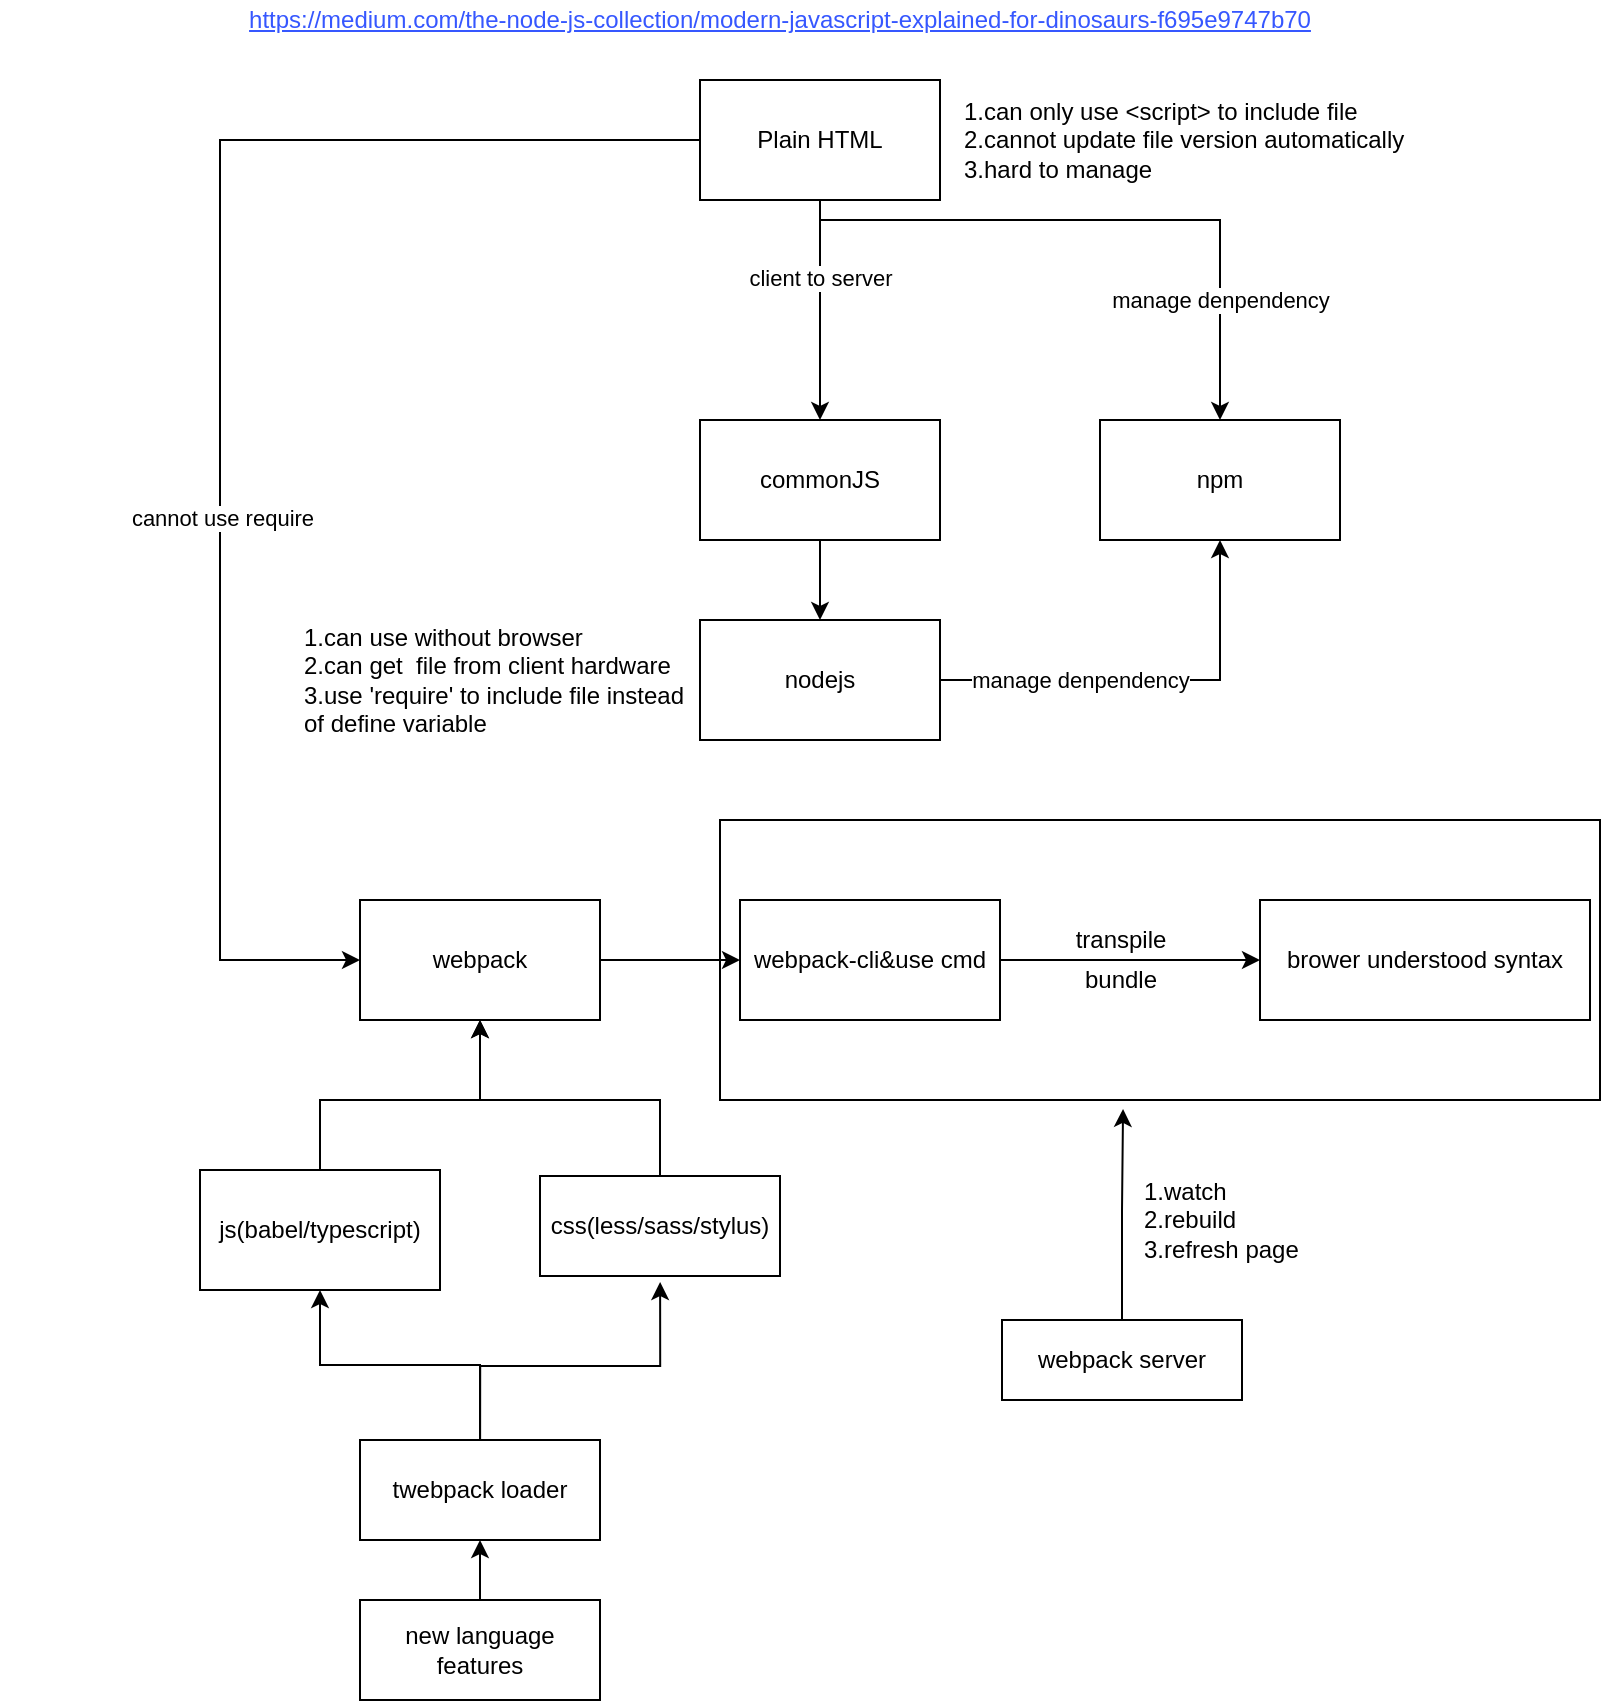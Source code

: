 <mxfile version="14.8.6" type="github">
  <diagram id="wMsbm8-88SX9Iofy6eRz" name="Page-1">
    <mxGraphModel dx="925" dy="605" grid="1" gridSize="10" guides="1" tooltips="1" connect="1" arrows="1" fold="1" page="1" pageScale="1" pageWidth="827" pageHeight="1169" math="0" shadow="0">
      <root>
        <mxCell id="0" />
        <mxCell id="1" parent="0" />
        <mxCell id="diZWMuCWypZWr5fR8un2-49" value="" style="rounded=0;whiteSpace=wrap;html=1;" vertex="1" parent="1">
          <mxGeometry x="370" y="420" width="440" height="140" as="geometry" />
        </mxCell>
        <mxCell id="diZWMuCWypZWr5fR8un2-19" style="edgeStyle=orthogonalEdgeStyle;rounded=0;orthogonalLoop=1;jettySize=auto;html=1;exitX=0.5;exitY=1;exitDx=0;exitDy=0;entryX=0.5;entryY=0;entryDx=0;entryDy=0;" edge="1" parent="1" source="diZWMuCWypZWr5fR8un2-1" target="diZWMuCWypZWr5fR8un2-12">
          <mxGeometry relative="1" as="geometry">
            <Array as="points" />
          </mxGeometry>
        </mxCell>
        <mxCell id="diZWMuCWypZWr5fR8un2-20" value="client to server" style="edgeLabel;html=1;align=center;verticalAlign=middle;resizable=0;points=[];" vertex="1" connectable="0" parent="diZWMuCWypZWr5fR8un2-19">
          <mxGeometry x="-0.582" y="1" relative="1" as="geometry">
            <mxPoint x="-1" y="16" as="offset" />
          </mxGeometry>
        </mxCell>
        <mxCell id="diZWMuCWypZWr5fR8un2-22" style="edgeStyle=orthogonalEdgeStyle;rounded=0;orthogonalLoop=1;jettySize=auto;html=1;entryX=0.5;entryY=0;entryDx=0;entryDy=0;" edge="1" parent="1" source="diZWMuCWypZWr5fR8un2-1" target="diZWMuCWypZWr5fR8un2-2">
          <mxGeometry relative="1" as="geometry">
            <Array as="points">
              <mxPoint x="420" y="120" />
              <mxPoint x="620" y="120" />
            </Array>
          </mxGeometry>
        </mxCell>
        <mxCell id="diZWMuCWypZWr5fR8un2-26" style="edgeStyle=orthogonalEdgeStyle;rounded=0;orthogonalLoop=1;jettySize=auto;html=1;exitX=0;exitY=0.5;exitDx=0;exitDy=0;entryX=0;entryY=0.5;entryDx=0;entryDy=0;" edge="1" parent="1" source="diZWMuCWypZWr5fR8un2-1" target="diZWMuCWypZWr5fR8un2-25">
          <mxGeometry relative="1" as="geometry">
            <Array as="points">
              <mxPoint x="120" y="80" />
              <mxPoint x="120" y="490" />
            </Array>
          </mxGeometry>
        </mxCell>
        <mxCell id="diZWMuCWypZWr5fR8un2-27" value="cannot use require" style="edgeLabel;html=1;align=center;verticalAlign=middle;resizable=0;points=[];" vertex="1" connectable="0" parent="diZWMuCWypZWr5fR8un2-26">
          <mxGeometry x="0.12" y="1" relative="1" as="geometry">
            <mxPoint y="26" as="offset" />
          </mxGeometry>
        </mxCell>
        <mxCell id="diZWMuCWypZWr5fR8un2-1" value="Plain HTML" style="rounded=0;whiteSpace=wrap;html=1;" vertex="1" parent="1">
          <mxGeometry x="360" y="50" width="120" height="60" as="geometry" />
        </mxCell>
        <mxCell id="diZWMuCWypZWr5fR8un2-2" value="npm" style="whiteSpace=wrap;html=1;rounded=0;" vertex="1" parent="1">
          <mxGeometry x="560" y="220" width="120" height="60" as="geometry" />
        </mxCell>
        <mxCell id="diZWMuCWypZWr5fR8un2-9" value="1.can only use &amp;lt;script&amp;gt; to include file&lt;br&gt;2.cannot update file version automatically&lt;br&gt;3.hard to manage" style="text;html=1;strokeColor=none;fillColor=none;align=left;verticalAlign=middle;whiteSpace=wrap;rounded=0;" vertex="1" parent="1">
          <mxGeometry x="490" y="50" width="296" height="60" as="geometry" />
        </mxCell>
        <mxCell id="diZWMuCWypZWr5fR8un2-10" value="1.can use without browser&lt;br&gt;2.can get&amp;nbsp; file from client hardware&lt;br&gt;3.use &#39;require&#39; to include file instead of define variable" style="text;html=1;strokeColor=none;fillColor=none;align=left;verticalAlign=middle;whiteSpace=wrap;rounded=0;" vertex="1" parent="1">
          <mxGeometry x="160" y="320" width="200" height="60" as="geometry" />
        </mxCell>
        <mxCell id="diZWMuCWypZWr5fR8un2-17" value="" style="edgeStyle=orthogonalEdgeStyle;rounded=0;orthogonalLoop=1;jettySize=auto;html=1;" edge="1" parent="1" source="diZWMuCWypZWr5fR8un2-12" target="diZWMuCWypZWr5fR8un2-16">
          <mxGeometry relative="1" as="geometry" />
        </mxCell>
        <mxCell id="diZWMuCWypZWr5fR8un2-12" value="commonJS" style="whiteSpace=wrap;html=1;rounded=0;" vertex="1" parent="1">
          <mxGeometry x="360" y="220" width="120" height="60" as="geometry" />
        </mxCell>
        <mxCell id="diZWMuCWypZWr5fR8un2-21" style="edgeStyle=orthogonalEdgeStyle;rounded=0;orthogonalLoop=1;jettySize=auto;html=1;exitX=1;exitY=0.5;exitDx=0;exitDy=0;entryX=0.5;entryY=1;entryDx=0;entryDy=0;" edge="1" parent="1" source="diZWMuCWypZWr5fR8un2-16" target="diZWMuCWypZWr5fR8un2-2">
          <mxGeometry relative="1" as="geometry" />
        </mxCell>
        <mxCell id="diZWMuCWypZWr5fR8un2-23" value="manage denpendency" style="edgeLabel;html=1;align=center;verticalAlign=middle;resizable=0;points=[];" vertex="1" connectable="0" parent="diZWMuCWypZWr5fR8un2-21">
          <mxGeometry x="-0.331" y="-4" relative="1" as="geometry">
            <mxPoint y="-4" as="offset" />
          </mxGeometry>
        </mxCell>
        <mxCell id="diZWMuCWypZWr5fR8un2-16" value="nodejs" style="whiteSpace=wrap;html=1;rounded=0;" vertex="1" parent="1">
          <mxGeometry x="360" y="320" width="120" height="60" as="geometry" />
        </mxCell>
        <mxCell id="diZWMuCWypZWr5fR8un2-24" value="manage denpendency" style="edgeLabel;html=1;align=center;verticalAlign=middle;resizable=0;points=[];" vertex="1" connectable="0" parent="1">
          <mxGeometry x="619.997" y="160.0" as="geometry" />
        </mxCell>
        <mxCell id="diZWMuCWypZWr5fR8un2-46" value="" style="edgeStyle=orthogonalEdgeStyle;rounded=0;orthogonalLoop=1;jettySize=auto;html=1;" edge="1" parent="1" source="diZWMuCWypZWr5fR8un2-25" target="diZWMuCWypZWr5fR8un2-45">
          <mxGeometry relative="1" as="geometry" />
        </mxCell>
        <mxCell id="diZWMuCWypZWr5fR8un2-25" value="webpack" style="rounded=0;whiteSpace=wrap;html=1;" vertex="1" parent="1">
          <mxGeometry x="190" y="460" width="120" height="60" as="geometry" />
        </mxCell>
        <mxCell id="diZWMuCWypZWr5fR8un2-39" style="edgeStyle=orthogonalEdgeStyle;rounded=0;orthogonalLoop=1;jettySize=auto;html=1;entryX=0.5;entryY=1;entryDx=0;entryDy=0;" edge="1" parent="1" source="diZWMuCWypZWr5fR8un2-28" target="diZWMuCWypZWr5fR8un2-33">
          <mxGeometry relative="1" as="geometry" />
        </mxCell>
        <mxCell id="diZWMuCWypZWr5fR8un2-40" style="edgeStyle=orthogonalEdgeStyle;rounded=0;orthogonalLoop=1;jettySize=auto;html=1;" edge="1" parent="1">
          <mxGeometry relative="1" as="geometry">
            <mxPoint x="250.059" y="733" as="sourcePoint" />
            <mxPoint x="340.059" y="651" as="targetPoint" />
            <Array as="points">
              <mxPoint x="250" y="693" />
              <mxPoint x="340" y="693" />
            </Array>
          </mxGeometry>
        </mxCell>
        <mxCell id="diZWMuCWypZWr5fR8un2-28" value="twebpack loader" style="rounded=0;whiteSpace=wrap;html=1;" vertex="1" parent="1">
          <mxGeometry x="190" y="730" width="120" height="50" as="geometry" />
        </mxCell>
        <mxCell id="diZWMuCWypZWr5fR8un2-29" value="brower understood syntax" style="whiteSpace=wrap;html=1;rounded=0;" vertex="1" parent="1">
          <mxGeometry x="640" y="460" width="165" height="60" as="geometry" />
        </mxCell>
        <mxCell id="diZWMuCWypZWr5fR8un2-38" style="edgeStyle=orthogonalEdgeStyle;rounded=0;orthogonalLoop=1;jettySize=auto;html=1;exitX=0.5;exitY=0;exitDx=0;exitDy=0;entryX=0.5;entryY=1;entryDx=0;entryDy=0;" edge="1" parent="1" source="diZWMuCWypZWr5fR8un2-32" target="diZWMuCWypZWr5fR8un2-28">
          <mxGeometry relative="1" as="geometry" />
        </mxCell>
        <mxCell id="diZWMuCWypZWr5fR8un2-32" value="new language features" style="rounded=0;whiteSpace=wrap;html=1;" vertex="1" parent="1">
          <mxGeometry x="190" y="810" width="120" height="50" as="geometry" />
        </mxCell>
        <mxCell id="diZWMuCWypZWr5fR8un2-41" style="edgeStyle=orthogonalEdgeStyle;rounded=0;orthogonalLoop=1;jettySize=auto;html=1;exitX=0.5;exitY=0;exitDx=0;exitDy=0;entryX=0.5;entryY=1;entryDx=0;entryDy=0;" edge="1" parent="1" source="diZWMuCWypZWr5fR8un2-33" target="diZWMuCWypZWr5fR8un2-25">
          <mxGeometry relative="1" as="geometry">
            <Array as="points">
              <mxPoint x="170" y="560" />
              <mxPoint x="250" y="560" />
            </Array>
          </mxGeometry>
        </mxCell>
        <mxCell id="diZWMuCWypZWr5fR8un2-33" value="js(babel/typescript)" style="whiteSpace=wrap;html=1;rounded=0;" vertex="1" parent="1">
          <mxGeometry x="110" y="595" width="120" height="60" as="geometry" />
        </mxCell>
        <mxCell id="diZWMuCWypZWr5fR8un2-42" style="edgeStyle=orthogonalEdgeStyle;rounded=0;orthogonalLoop=1;jettySize=auto;html=1;exitX=0.5;exitY=0;exitDx=0;exitDy=0;entryX=0.5;entryY=1;entryDx=0;entryDy=0;" edge="1" parent="1" source="diZWMuCWypZWr5fR8un2-35" target="diZWMuCWypZWr5fR8un2-25">
          <mxGeometry relative="1" as="geometry">
            <mxPoint x="250" y="530" as="targetPoint" />
            <Array as="points">
              <mxPoint x="340" y="560" />
              <mxPoint x="250" y="560" />
            </Array>
          </mxGeometry>
        </mxCell>
        <mxCell id="diZWMuCWypZWr5fR8un2-35" value="css(less/sass/stylus)" style="whiteSpace=wrap;html=1;rounded=0;" vertex="1" parent="1">
          <mxGeometry x="280" y="598" width="120" height="50" as="geometry" />
        </mxCell>
        <mxCell id="diZWMuCWypZWr5fR8un2-43" value="transpile" style="text;html=1;align=center;verticalAlign=middle;resizable=0;points=[];autosize=1;strokeColor=none;" vertex="1" parent="1">
          <mxGeometry x="540" y="470" width="60" height="20" as="geometry" />
        </mxCell>
        <mxCell id="diZWMuCWypZWr5fR8un2-47" style="edgeStyle=orthogonalEdgeStyle;rounded=0;orthogonalLoop=1;jettySize=auto;html=1;entryX=0;entryY=0.5;entryDx=0;entryDy=0;" edge="1" parent="1" source="diZWMuCWypZWr5fR8un2-45" target="diZWMuCWypZWr5fR8un2-29">
          <mxGeometry relative="1" as="geometry" />
        </mxCell>
        <mxCell id="diZWMuCWypZWr5fR8un2-45" value="webpack-cli&amp;amp;use cmd" style="rounded=0;whiteSpace=wrap;html=1;" vertex="1" parent="1">
          <mxGeometry x="380" y="460" width="130" height="60" as="geometry" />
        </mxCell>
        <mxCell id="diZWMuCWypZWr5fR8un2-48" value="bundle" style="text;html=1;align=center;verticalAlign=middle;resizable=0;points=[];autosize=1;strokeColor=none;" vertex="1" parent="1">
          <mxGeometry x="545" y="490" width="50" height="20" as="geometry" />
        </mxCell>
        <mxCell id="diZWMuCWypZWr5fR8un2-51" style="edgeStyle=orthogonalEdgeStyle;rounded=0;orthogonalLoop=1;jettySize=auto;html=1;entryX=0.458;entryY=1.032;entryDx=0;entryDy=0;entryPerimeter=0;" edge="1" parent="1" source="diZWMuCWypZWr5fR8un2-50" target="diZWMuCWypZWr5fR8un2-49">
          <mxGeometry relative="1" as="geometry" />
        </mxCell>
        <mxCell id="diZWMuCWypZWr5fR8un2-50" value="webpack server" style="rounded=0;whiteSpace=wrap;html=1;" vertex="1" parent="1">
          <mxGeometry x="511" y="670" width="120" height="40" as="geometry" />
        </mxCell>
        <mxCell id="diZWMuCWypZWr5fR8un2-52" value="1.watch&lt;br&gt;2.rebuild&lt;br&gt;3.refresh page&amp;nbsp;" style="text;html=1;align=left;verticalAlign=middle;resizable=0;points=[];autosize=1;strokeColor=none;" vertex="1" parent="1">
          <mxGeometry x="580" y="595" width="100" height="50" as="geometry" />
        </mxCell>
        <mxCell id="diZWMuCWypZWr5fR8un2-53" value="https://medium.com/the-node-js-collection/modern-javascript-explained-for-dinosaurs-f695e9747b70" style="text;html=1;strokeColor=none;fillColor=none;align=center;verticalAlign=middle;whiteSpace=wrap;rounded=0;fontColor=#3657FF;fontStyle=4" vertex="1" parent="1">
          <mxGeometry x="10" y="10" width="780" height="20" as="geometry" />
        </mxCell>
      </root>
    </mxGraphModel>
  </diagram>
</mxfile>
